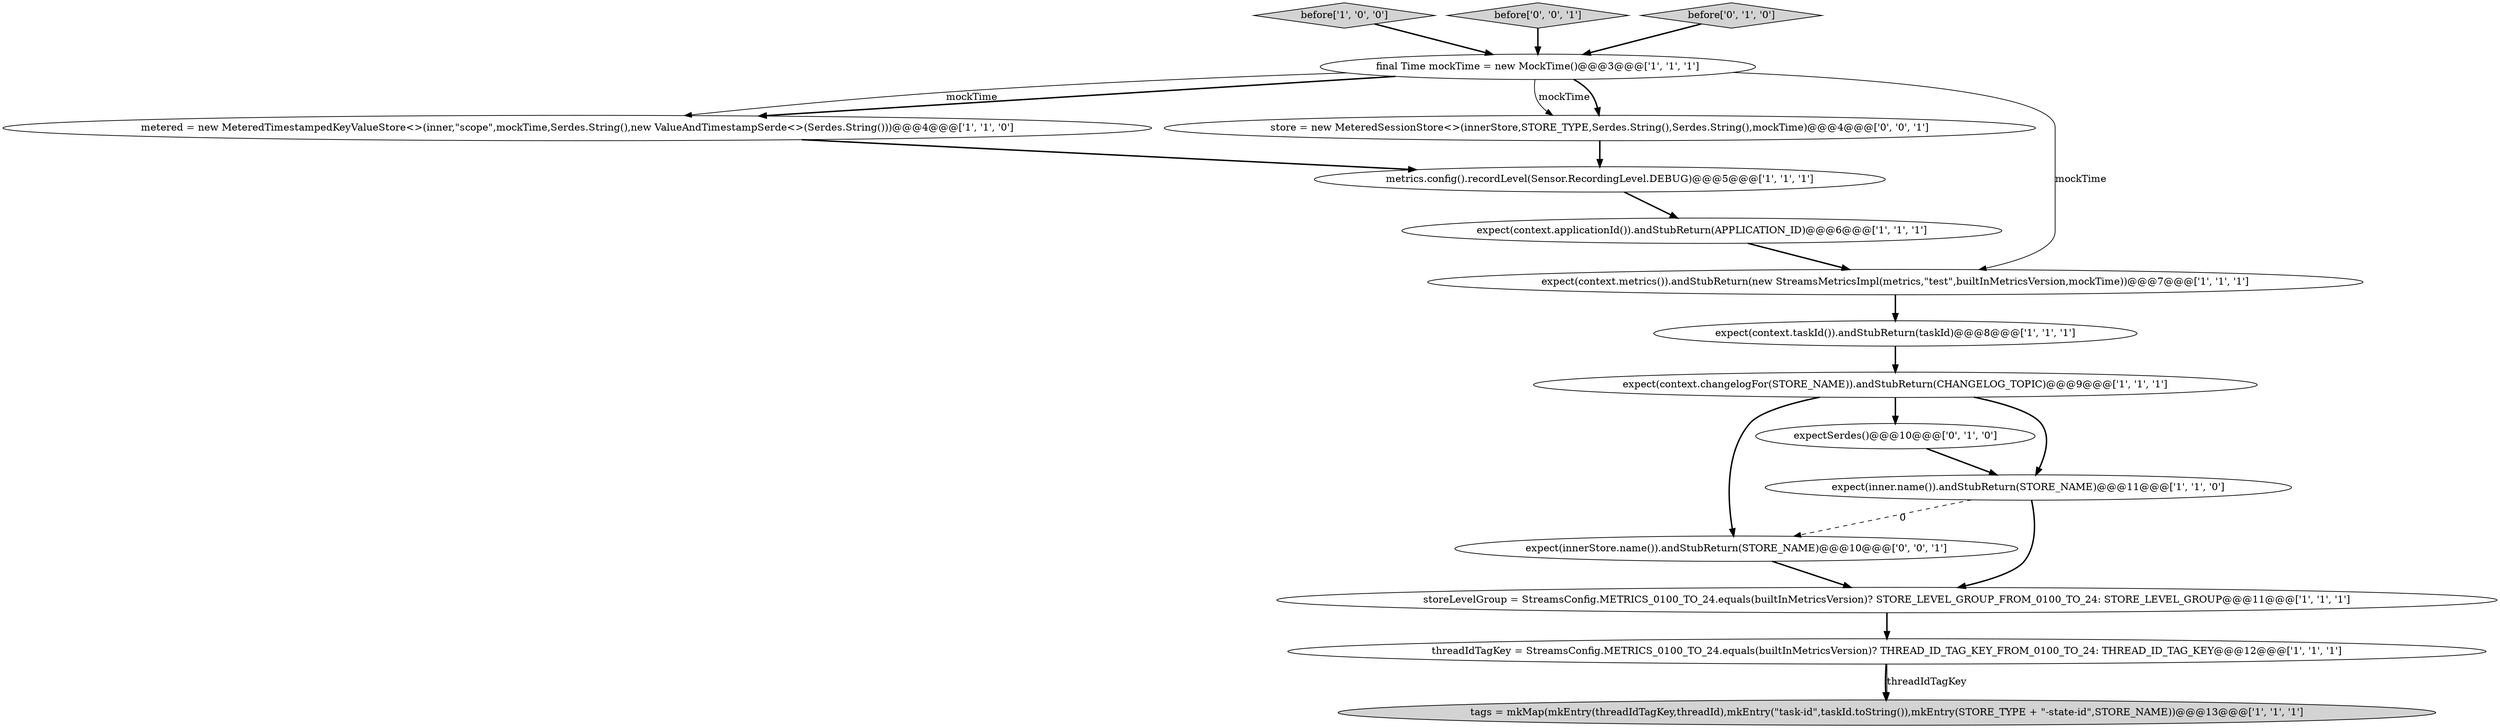 digraph {
3 [style = filled, label = "expect(context.changelogFor(STORE_NAME)).andStubReturn(CHANGELOG_TOPIC)@@@9@@@['1', '1', '1']", fillcolor = white, shape = ellipse image = "AAA0AAABBB1BBB"];
9 [style = filled, label = "before['1', '0', '0']", fillcolor = lightgray, shape = diamond image = "AAA0AAABBB1BBB"];
16 [style = filled, label = "expect(innerStore.name()).andStubReturn(STORE_NAME)@@@10@@@['0', '0', '1']", fillcolor = white, shape = ellipse image = "AAA0AAABBB3BBB"];
5 [style = filled, label = "final Time mockTime = new MockTime()@@@3@@@['1', '1', '1']", fillcolor = white, shape = ellipse image = "AAA0AAABBB1BBB"];
0 [style = filled, label = "tags = mkMap(mkEntry(threadIdTagKey,threadId),mkEntry(\"task-id\",taskId.toString()),mkEntry(STORE_TYPE + \"-state-id\",STORE_NAME))@@@13@@@['1', '1', '1']", fillcolor = lightgray, shape = ellipse image = "AAA0AAABBB1BBB"];
10 [style = filled, label = "metered = new MeteredTimestampedKeyValueStore<>(inner,\"scope\",mockTime,Serdes.String(),new ValueAndTimestampSerde<>(Serdes.String()))@@@4@@@['1', '1', '0']", fillcolor = white, shape = ellipse image = "AAA0AAABBB1BBB"];
6 [style = filled, label = "expect(context.taskId()).andStubReturn(taskId)@@@8@@@['1', '1', '1']", fillcolor = white, shape = ellipse image = "AAA0AAABBB1BBB"];
4 [style = filled, label = "expect(context.metrics()).andStubReturn(new StreamsMetricsImpl(metrics,\"test\",builtInMetricsVersion,mockTime))@@@7@@@['1', '1', '1']", fillcolor = white, shape = ellipse image = "AAA0AAABBB1BBB"];
7 [style = filled, label = "storeLevelGroup = StreamsConfig.METRICS_0100_TO_24.equals(builtInMetricsVersion)? STORE_LEVEL_GROUP_FROM_0100_TO_24: STORE_LEVEL_GROUP@@@11@@@['1', '1', '1']", fillcolor = white, shape = ellipse image = "AAA0AAABBB1BBB"];
11 [style = filled, label = "threadIdTagKey = StreamsConfig.METRICS_0100_TO_24.equals(builtInMetricsVersion)? THREAD_ID_TAG_KEY_FROM_0100_TO_24: THREAD_ID_TAG_KEY@@@12@@@['1', '1', '1']", fillcolor = white, shape = ellipse image = "AAA0AAABBB1BBB"];
1 [style = filled, label = "metrics.config().recordLevel(Sensor.RecordingLevel.DEBUG)@@@5@@@['1', '1', '1']", fillcolor = white, shape = ellipse image = "AAA0AAABBB1BBB"];
8 [style = filled, label = "expect(inner.name()).andStubReturn(STORE_NAME)@@@11@@@['1', '1', '0']", fillcolor = white, shape = ellipse image = "AAA0AAABBB1BBB"];
12 [style = filled, label = "expectSerdes()@@@10@@@['0', '1', '0']", fillcolor = white, shape = ellipse image = "AAA1AAABBB2BBB"];
14 [style = filled, label = "before['0', '0', '1']", fillcolor = lightgray, shape = diamond image = "AAA0AAABBB3BBB"];
15 [style = filled, label = "store = new MeteredSessionStore<>(innerStore,STORE_TYPE,Serdes.String(),Serdes.String(),mockTime)@@@4@@@['0', '0', '1']", fillcolor = white, shape = ellipse image = "AAA0AAABBB3BBB"];
13 [style = filled, label = "before['0', '1', '0']", fillcolor = lightgray, shape = diamond image = "AAA0AAABBB2BBB"];
2 [style = filled, label = "expect(context.applicationId()).andStubReturn(APPLICATION_ID)@@@6@@@['1', '1', '1']", fillcolor = white, shape = ellipse image = "AAA0AAABBB1BBB"];
14->5 [style = bold, label=""];
4->6 [style = bold, label=""];
8->16 [style = dashed, label="0"];
15->1 [style = bold, label=""];
2->4 [style = bold, label=""];
11->0 [style = bold, label=""];
5->15 [style = solid, label="mockTime"];
11->0 [style = solid, label="threadIdTagKey"];
7->11 [style = bold, label=""];
5->10 [style = bold, label=""];
5->10 [style = solid, label="mockTime"];
10->1 [style = bold, label=""];
3->12 [style = bold, label=""];
6->3 [style = bold, label=""];
3->8 [style = bold, label=""];
5->4 [style = solid, label="mockTime"];
8->7 [style = bold, label=""];
16->7 [style = bold, label=""];
3->16 [style = bold, label=""];
9->5 [style = bold, label=""];
12->8 [style = bold, label=""];
1->2 [style = bold, label=""];
13->5 [style = bold, label=""];
5->15 [style = bold, label=""];
}
